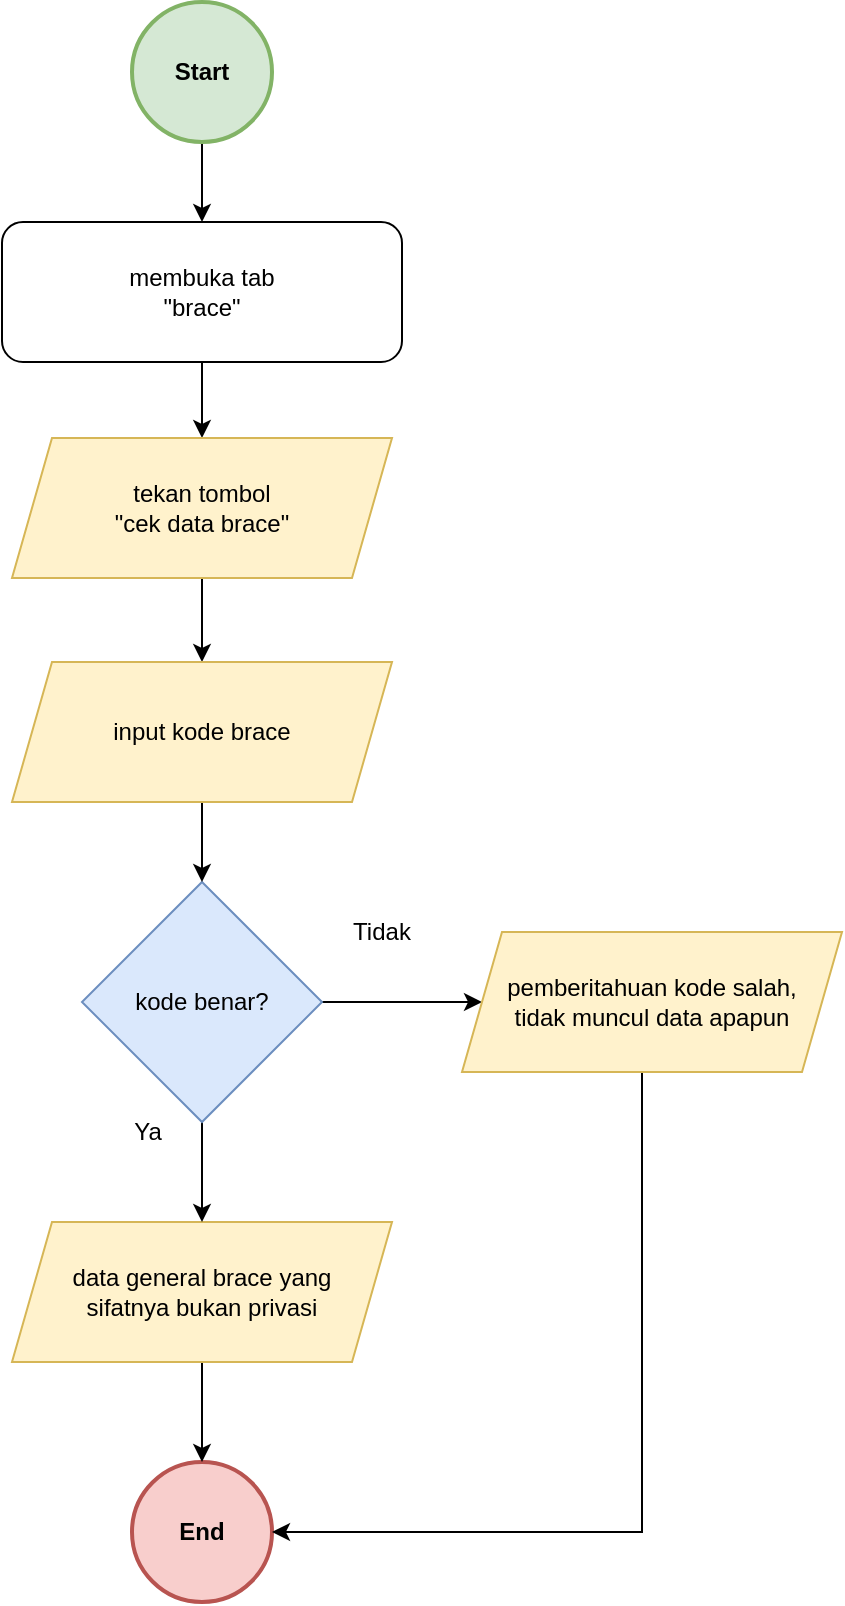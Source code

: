 <mxfile version="20.8.16" type="device"><diagram name="Page-1" id="j9lMLGMgacQRt8Ot56wM"><mxGraphModel dx="1311" dy="1175" grid="1" gridSize="10" guides="1" tooltips="1" connect="1" arrows="1" fold="1" page="1" pageScale="1" pageWidth="850" pageHeight="1100" math="0" shadow="0"><root><mxCell id="0"/><mxCell id="1" parent="0"/><mxCell id="vGh0OU2BGsjd0uDzRgnw-1" value="End" style="ellipse;whiteSpace=wrap;html=1;aspect=fixed;fillColor=#f8cecc;strokeColor=#b85450;fontStyle=1;strokeWidth=2;" parent="1" vertex="1"><mxGeometry x="115" y="750" width="70" height="70" as="geometry"/></mxCell><mxCell id="vGh0OU2BGsjd0uDzRgnw-2" style="edgeStyle=orthogonalEdgeStyle;rounded=0;orthogonalLoop=1;jettySize=auto;html=1;entryX=0.5;entryY=0;entryDx=0;entryDy=0;fontColor=#FFFFFF;" parent="1" source="vGh0OU2BGsjd0uDzRgnw-3" target="vGh0OU2BGsjd0uDzRgnw-5" edge="1"><mxGeometry relative="1" as="geometry"/></mxCell><mxCell id="vGh0OU2BGsjd0uDzRgnw-3" value="Start" style="ellipse;whiteSpace=wrap;html=1;aspect=fixed;fillColor=#d5e8d4;strokeColor=#82b366;fontStyle=1;strokeWidth=2;" parent="1" vertex="1"><mxGeometry x="115" y="20" width="70" height="70" as="geometry"/></mxCell><mxCell id="vGh0OU2BGsjd0uDzRgnw-34" value="" style="edgeStyle=orthogonalEdgeStyle;rounded=0;orthogonalLoop=1;jettySize=auto;html=1;" parent="1" source="vGh0OU2BGsjd0uDzRgnw-5" target="vGh0OU2BGsjd0uDzRgnw-29" edge="1"><mxGeometry relative="1" as="geometry"/></mxCell><mxCell id="vGh0OU2BGsjd0uDzRgnw-5" value="  membuka tab&lt;br&gt;&quot;brace&quot;" style="rounded=1;whiteSpace=wrap;html=1;fontSize=12;glass=0;strokeWidth=1;shadow=0;" parent="1" vertex="1"><mxGeometry x="50" y="130" width="200" height="70" as="geometry"/></mxCell><mxCell id="vGh0OU2BGsjd0uDzRgnw-6" value="" style="edgeStyle=orthogonalEdgeStyle;rounded=0;orthogonalLoop=1;jettySize=auto;html=1;" parent="1" source="vGh0OU2BGsjd0uDzRgnw-7" target="vGh0OU2BGsjd0uDzRgnw-1" edge="1"><mxGeometry relative="1" as="geometry"/></mxCell><mxCell id="vGh0OU2BGsjd0uDzRgnw-7" value="data general brace yang&lt;br&gt;sifatnya bukan privasi" style="shape=parallelogram;perimeter=parallelogramPerimeter;whiteSpace=wrap;html=1;fixedSize=1;strokeWidth=1;fillColor=#fff2cc;strokeColor=#d6b656;" parent="1" vertex="1"><mxGeometry x="55" y="630" width="190" height="70" as="geometry"/></mxCell><mxCell id="vGh0OU2BGsjd0uDzRgnw-11" value="" style="edgeStyle=orthogonalEdgeStyle;rounded=0;orthogonalLoop=1;jettySize=auto;html=1;" parent="1" source="vGh0OU2BGsjd0uDzRgnw-12" target="vGh0OU2BGsjd0uDzRgnw-15" edge="1"><mxGeometry relative="1" as="geometry"/></mxCell><mxCell id="vGh0OU2BGsjd0uDzRgnw-45" value="" style="edgeStyle=orthogonalEdgeStyle;rounded=0;orthogonalLoop=1;jettySize=auto;html=1;" parent="1" source="vGh0OU2BGsjd0uDzRgnw-12" target="vGh0OU2BGsjd0uDzRgnw-7" edge="1"><mxGeometry relative="1" as="geometry"/></mxCell><mxCell id="vGh0OU2BGsjd0uDzRgnw-12" value="kode benar?" style="rhombus;whiteSpace=wrap;html=1;fillColor=#dae8fc;strokeColor=#6c8ebf;aspect=fixed;" parent="1" vertex="1"><mxGeometry x="90" y="460" width="120" height="120" as="geometry"/></mxCell><mxCell id="vGh0OU2BGsjd0uDzRgnw-13" value="Ya" style="text;html=1;strokeColor=none;fillColor=none;align=center;verticalAlign=middle;whiteSpace=wrap;rounded=0;" parent="1" vertex="1"><mxGeometry x="92.5" y="570" width="60" height="30" as="geometry"/></mxCell><mxCell id="jCDVvha741eLtE4u--L_-3" style="edgeStyle=orthogonalEdgeStyle;rounded=0;orthogonalLoop=1;jettySize=auto;html=1;entryX=1;entryY=0.5;entryDx=0;entryDy=0;" edge="1" parent="1" source="vGh0OU2BGsjd0uDzRgnw-15" target="vGh0OU2BGsjd0uDzRgnw-1"><mxGeometry relative="1" as="geometry"><Array as="points"><mxPoint x="370" y="785"/></Array></mxGeometry></mxCell><mxCell id="vGh0OU2BGsjd0uDzRgnw-15" value="pemberitahuan kode salah,&lt;br&gt;tidak muncul data apapun" style="shape=parallelogram;perimeter=parallelogramPerimeter;whiteSpace=wrap;html=1;fixedSize=1;strokeWidth=1;fillColor=#fff2cc;strokeColor=#d6b656;" parent="1" vertex="1"><mxGeometry x="280" y="485" width="190" height="70" as="geometry"/></mxCell><mxCell id="vGh0OU2BGsjd0uDzRgnw-23" value="Tidak" style="text;html=1;strokeColor=none;fillColor=none;align=center;verticalAlign=middle;whiteSpace=wrap;rounded=0;" parent="1" vertex="1"><mxGeometry x="210" y="470" width="60" height="30" as="geometry"/></mxCell><mxCell id="vGh0OU2BGsjd0uDzRgnw-36" value="" style="edgeStyle=orthogonalEdgeStyle;rounded=0;orthogonalLoop=1;jettySize=auto;html=1;entryX=0.5;entryY=0;entryDx=0;entryDy=0;" parent="1" source="vGh0OU2BGsjd0uDzRgnw-29" target="vGh0OU2BGsjd0uDzRgnw-38" edge="1"><mxGeometry relative="1" as="geometry"><mxPoint x="150" y="350" as="targetPoint"/></mxGeometry></mxCell><mxCell id="vGh0OU2BGsjd0uDzRgnw-29" value="tekan tombol&lt;br&gt;&quot;cek data brace&quot;" style="shape=parallelogram;perimeter=parallelogramPerimeter;whiteSpace=wrap;html=1;fixedSize=1;strokeWidth=1;fillColor=#fff2cc;strokeColor=#d6b656;" parent="1" vertex="1"><mxGeometry x="55" y="238" width="190" height="70" as="geometry"/></mxCell><mxCell id="vGh0OU2BGsjd0uDzRgnw-40" value="" style="edgeStyle=orthogonalEdgeStyle;rounded=0;orthogonalLoop=1;jettySize=auto;html=1;entryX=0.5;entryY=0;entryDx=0;entryDy=0;" parent="1" source="vGh0OU2BGsjd0uDzRgnw-38" edge="1" target="vGh0OU2BGsjd0uDzRgnw-12"><mxGeometry relative="1" as="geometry"><mxPoint x="150" y="440" as="targetPoint"/></mxGeometry></mxCell><mxCell id="vGh0OU2BGsjd0uDzRgnw-38" value="input kode brace" style="shape=parallelogram;perimeter=parallelogramPerimeter;whiteSpace=wrap;html=1;fixedSize=1;strokeWidth=1;fillColor=#fff2cc;strokeColor=#d6b656;" parent="1" vertex="1"><mxGeometry x="55" y="350" width="190" height="70" as="geometry"/></mxCell></root></mxGraphModel></diagram></mxfile>